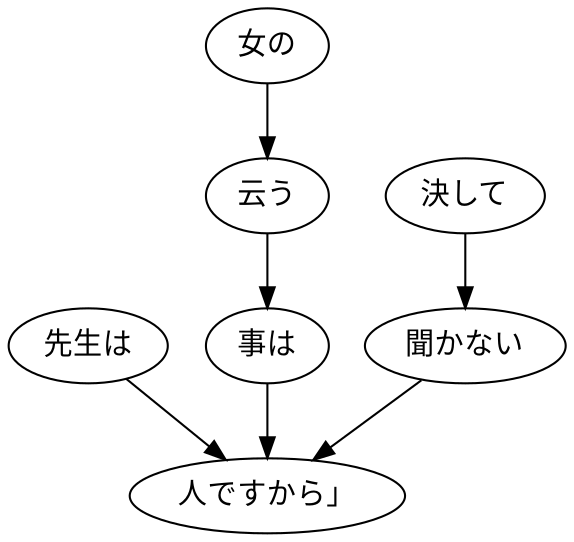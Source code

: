 digraph graph3040 {
	node0 [label="先生は"];
	node1 [label="女の"];
	node2 [label="云う"];
	node3 [label="事は"];
	node4 [label="決して"];
	node5 [label="聞かない"];
	node6 [label="人ですから」"];
	node0 -> node6;
	node1 -> node2;
	node2 -> node3;
	node3 -> node6;
	node4 -> node5;
	node5 -> node6;
}
